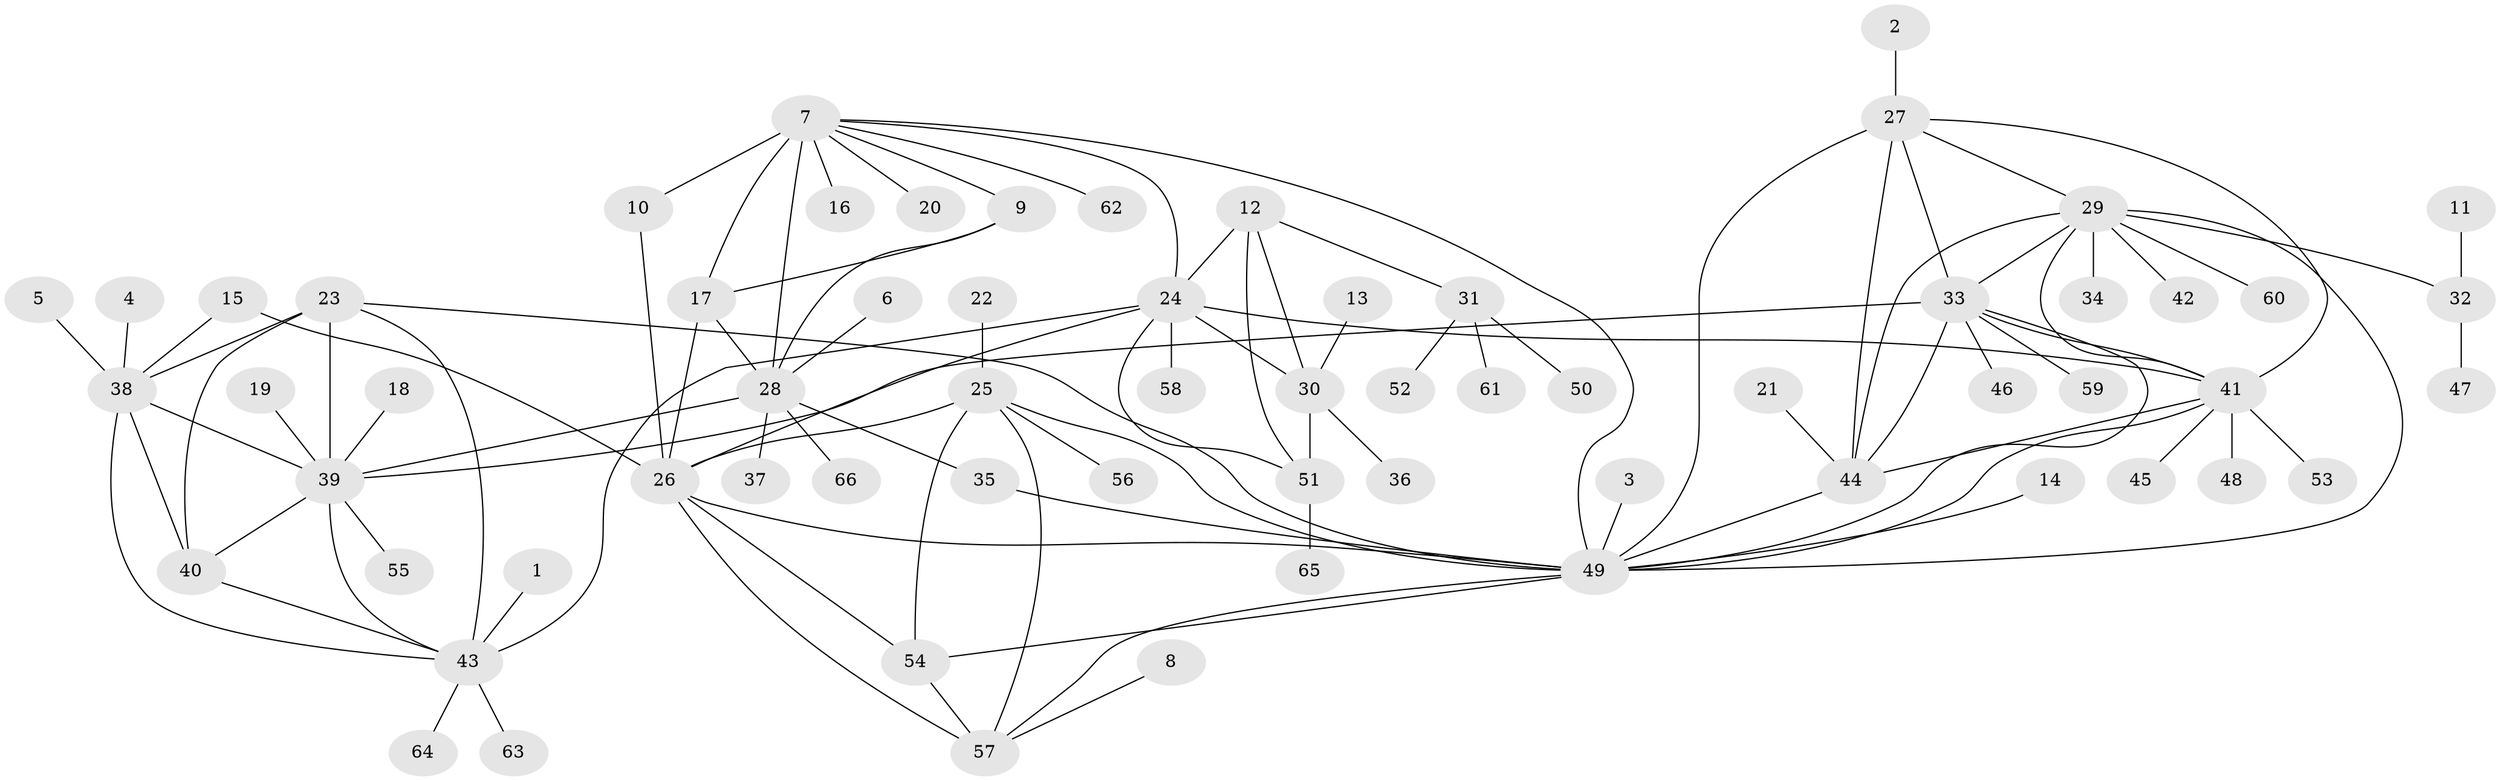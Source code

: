 // original degree distribution, {8: 0.06060606060606061, 9: 0.03787878787878788, 6: 0.030303030303030304, 11: 0.022727272727272728, 10: 0.030303030303030304, 12: 0.007575757575757576, 7: 0.030303030303030304, 5: 0.015151515151515152, 1: 0.6212121212121212, 2: 0.09090909090909091, 3: 0.045454545454545456, 4: 0.007575757575757576}
// Generated by graph-tools (version 1.1) at 2025/26/03/09/25 03:26:35]
// undirected, 66 vertices, 102 edges
graph export_dot {
graph [start="1"]
  node [color=gray90,style=filled];
  1;
  2;
  3;
  4;
  5;
  6;
  7;
  8;
  9;
  10;
  11;
  12;
  13;
  14;
  15;
  16;
  17;
  18;
  19;
  20;
  21;
  22;
  23;
  24;
  25;
  26;
  27;
  28;
  29;
  30;
  31;
  32;
  33;
  34;
  35;
  36;
  37;
  38;
  39;
  40;
  41;
  42;
  43;
  44;
  45;
  46;
  47;
  48;
  49;
  50;
  51;
  52;
  53;
  54;
  55;
  56;
  57;
  58;
  59;
  60;
  61;
  62;
  63;
  64;
  65;
  66;
  1 -- 43 [weight=1.0];
  2 -- 27 [weight=1.0];
  3 -- 49 [weight=1.0];
  4 -- 38 [weight=1.0];
  5 -- 38 [weight=1.0];
  6 -- 28 [weight=1.0];
  7 -- 9 [weight=2.0];
  7 -- 10 [weight=1.0];
  7 -- 16 [weight=1.0];
  7 -- 17 [weight=2.0];
  7 -- 20 [weight=1.0];
  7 -- 24 [weight=1.0];
  7 -- 28 [weight=4.0];
  7 -- 49 [weight=1.0];
  7 -- 62 [weight=1.0];
  8 -- 57 [weight=1.0];
  9 -- 17 [weight=1.0];
  9 -- 28 [weight=2.0];
  10 -- 26 [weight=1.0];
  11 -- 32 [weight=1.0];
  12 -- 24 [weight=4.0];
  12 -- 30 [weight=2.0];
  12 -- 31 [weight=1.0];
  12 -- 51 [weight=2.0];
  13 -- 30 [weight=1.0];
  14 -- 49 [weight=1.0];
  15 -- 26 [weight=1.0];
  15 -- 38 [weight=1.0];
  17 -- 26 [weight=1.0];
  17 -- 28 [weight=2.0];
  18 -- 39 [weight=1.0];
  19 -- 39 [weight=1.0];
  21 -- 44 [weight=1.0];
  22 -- 25 [weight=1.0];
  23 -- 38 [weight=2.0];
  23 -- 39 [weight=2.0];
  23 -- 40 [weight=2.0];
  23 -- 43 [weight=2.0];
  23 -- 49 [weight=1.0];
  24 -- 26 [weight=2.0];
  24 -- 30 [weight=2.0];
  24 -- 41 [weight=1.0];
  24 -- 43 [weight=1.0];
  24 -- 51 [weight=2.0];
  24 -- 58 [weight=1.0];
  25 -- 26 [weight=2.0];
  25 -- 49 [weight=1.0];
  25 -- 54 [weight=1.0];
  25 -- 56 [weight=1.0];
  25 -- 57 [weight=1.0];
  26 -- 49 [weight=2.0];
  26 -- 54 [weight=2.0];
  26 -- 57 [weight=2.0];
  27 -- 29 [weight=1.0];
  27 -- 33 [weight=1.0];
  27 -- 41 [weight=1.0];
  27 -- 44 [weight=1.0];
  27 -- 49 [weight=2.0];
  28 -- 35 [weight=1.0];
  28 -- 37 [weight=1.0];
  28 -- 39 [weight=1.0];
  28 -- 66 [weight=1.0];
  29 -- 32 [weight=1.0];
  29 -- 33 [weight=1.0];
  29 -- 34 [weight=1.0];
  29 -- 41 [weight=1.0];
  29 -- 42 [weight=1.0];
  29 -- 44 [weight=1.0];
  29 -- 49 [weight=1.0];
  29 -- 60 [weight=1.0];
  30 -- 36 [weight=1.0];
  30 -- 51 [weight=1.0];
  31 -- 50 [weight=1.0];
  31 -- 52 [weight=1.0];
  31 -- 61 [weight=1.0];
  32 -- 47 [weight=1.0];
  33 -- 39 [weight=1.0];
  33 -- 41 [weight=1.0];
  33 -- 44 [weight=1.0];
  33 -- 46 [weight=1.0];
  33 -- 49 [weight=1.0];
  33 -- 59 [weight=1.0];
  35 -- 49 [weight=1.0];
  38 -- 39 [weight=1.0];
  38 -- 40 [weight=1.0];
  38 -- 43 [weight=1.0];
  39 -- 40 [weight=1.0];
  39 -- 43 [weight=1.0];
  39 -- 55 [weight=1.0];
  40 -- 43 [weight=1.0];
  41 -- 44 [weight=1.0];
  41 -- 45 [weight=1.0];
  41 -- 48 [weight=1.0];
  41 -- 49 [weight=1.0];
  41 -- 53 [weight=1.0];
  43 -- 63 [weight=1.0];
  43 -- 64 [weight=1.0];
  44 -- 49 [weight=1.0];
  49 -- 54 [weight=1.0];
  49 -- 57 [weight=1.0];
  51 -- 65 [weight=1.0];
  54 -- 57 [weight=1.0];
}
